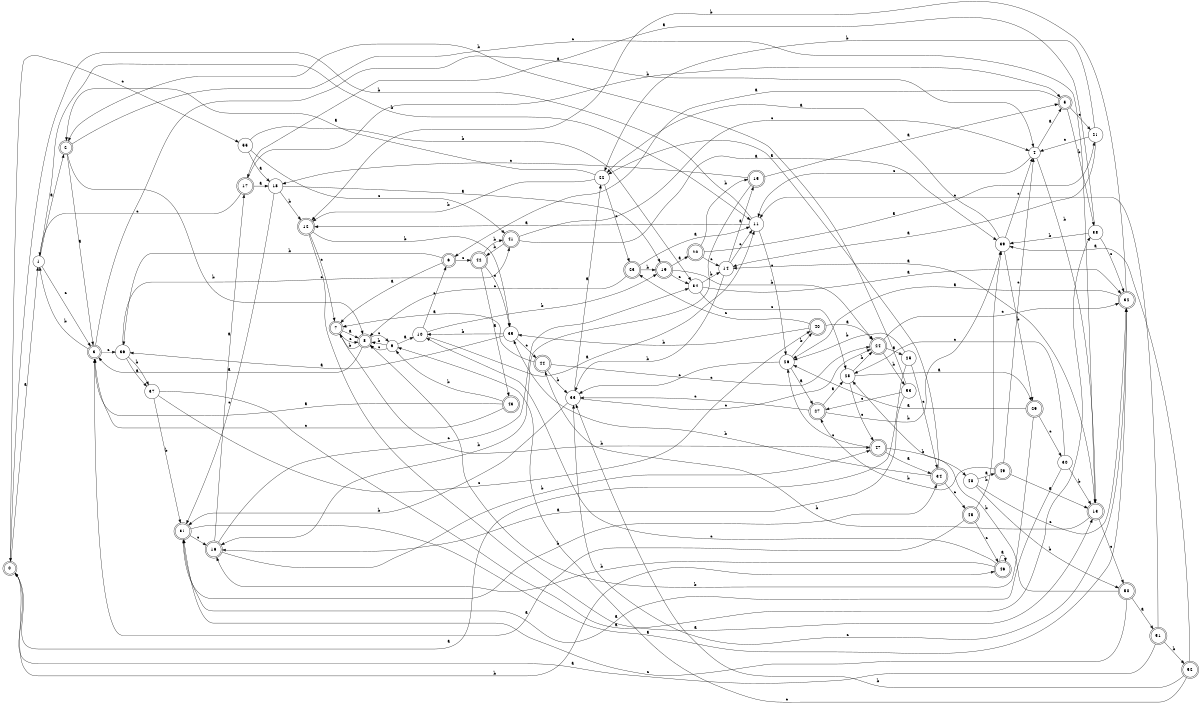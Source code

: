 digraph n45_7 {
__start0 [label="" shape="none"];

rankdir=LR;
size="8,5";

s0 [style="rounded,filled", color="black", fillcolor="white" shape="doublecircle", label="0"];
s1 [style="filled", color="black", fillcolor="white" shape="circle", label="1"];
s2 [style="rounded,filled", color="black", fillcolor="white" shape="doublecircle", label="2"];
s3 [style="rounded,filled", color="black", fillcolor="white" shape="doublecircle", label="3"];
s4 [style="filled", color="black", fillcolor="white" shape="circle", label="4"];
s5 [style="rounded,filled", color="black", fillcolor="white" shape="doublecircle", label="5"];
s6 [style="rounded,filled", color="black", fillcolor="white" shape="doublecircle", label="6"];
s7 [style="rounded,filled", color="black", fillcolor="white" shape="doublecircle", label="7"];
s8 [style="rounded,filled", color="black", fillcolor="white" shape="doublecircle", label="8"];
s9 [style="filled", color="black", fillcolor="white" shape="circle", label="9"];
s10 [style="filled", color="black", fillcolor="white" shape="circle", label="10"];
s11 [style="filled", color="black", fillcolor="white" shape="circle", label="11"];
s12 [style="rounded,filled", color="black", fillcolor="white" shape="doublecircle", label="12"];
s13 [style="rounded,filled", color="black", fillcolor="white" shape="doublecircle", label="13"];
s14 [style="filled", color="black", fillcolor="white" shape="circle", label="14"];
s15 [style="rounded,filled", color="black", fillcolor="white" shape="doublecircle", label="15"];
s16 [style="rounded,filled", color="black", fillcolor="white" shape="doublecircle", label="16"];
s17 [style="rounded,filled", color="black", fillcolor="white" shape="doublecircle", label="17"];
s18 [style="filled", color="black", fillcolor="white" shape="circle", label="18"];
s19 [style="rounded,filled", color="black", fillcolor="white" shape="doublecircle", label="19"];
s20 [style="rounded,filled", color="black", fillcolor="white" shape="doublecircle", label="20"];
s21 [style="filled", color="black", fillcolor="white" shape="circle", label="21"];
s22 [style="filled", color="black", fillcolor="white" shape="circle", label="22"];
s23 [style="rounded,filled", color="black", fillcolor="white" shape="doublecircle", label="23"];
s24 [style="rounded,filled", color="black", fillcolor="white" shape="doublecircle", label="24"];
s25 [style="filled", color="black", fillcolor="white" shape="circle", label="25"];
s26 [style="filled", color="black", fillcolor="white" shape="circle", label="26"];
s27 [style="rounded,filled", color="black", fillcolor="white" shape="doublecircle", label="27"];
s28 [style="filled", color="black", fillcolor="white" shape="circle", label="28"];
s29 [style="rounded,filled", color="black", fillcolor="white" shape="doublecircle", label="29"];
s30 [style="filled", color="black", fillcolor="white" shape="circle", label="30"];
s31 [style="rounded,filled", color="black", fillcolor="white" shape="doublecircle", label="31"];
s32 [style="rounded,filled", color="black", fillcolor="white" shape="doublecircle", label="32"];
s33 [style="filled", color="black", fillcolor="white" shape="circle", label="33"];
s34 [style="rounded,filled", color="black", fillcolor="white" shape="doublecircle", label="34"];
s35 [style="filled", color="black", fillcolor="white" shape="circle", label="35"];
s36 [style="filled", color="black", fillcolor="white" shape="circle", label="36"];
s37 [style="filled", color="black", fillcolor="white" shape="circle", label="37"];
s38 [style="filled", color="black", fillcolor="white" shape="circle", label="38"];
s39 [style="filled", color="black", fillcolor="white" shape="circle", label="39"];
s40 [style="rounded,filled", color="black", fillcolor="white" shape="doublecircle", label="40"];
s41 [style="rounded,filled", color="black", fillcolor="white" shape="doublecircle", label="41"];
s42 [style="rounded,filled", color="black", fillcolor="white" shape="doublecircle", label="42"];
s43 [style="rounded,filled", color="black", fillcolor="white" shape="doublecircle", label="43"];
s44 [style="rounded,filled", color="black", fillcolor="white" shape="doublecircle", label="44"];
s45 [style="rounded,filled", color="black", fillcolor="white" shape="doublecircle", label="45"];
s46 [style="rounded,filled", color="black", fillcolor="white" shape="doublecircle", label="46"];
s47 [style="rounded,filled", color="black", fillcolor="white" shape="doublecircle", label="47"];
s48 [style="filled", color="black", fillcolor="white" shape="circle", label="48"];
s49 [style="rounded,filled", color="black", fillcolor="white" shape="doublecircle", label="49"];
s50 [style="rounded,filled", color="black", fillcolor="white" shape="doublecircle", label="50"];
s51 [style="rounded,filled", color="black", fillcolor="white" shape="doublecircle", label="51"];
s52 [style="rounded,filled", color="black", fillcolor="white" shape="doublecircle", label="52"];
s53 [style="filled", color="black", fillcolor="white" shape="circle", label="53"];
s54 [style="filled", color="black", fillcolor="white" shape="circle", label="54"];
s55 [style="filled", color="black", fillcolor="white" shape="circle", label="55"];
s0 -> s1 [label="a"];
s0 -> s46 [label="b"];
s0 -> s55 [label="c"];
s1 -> s2 [label="a"];
s1 -> s11 [label="b"];
s1 -> s3 [label="c"];
s2 -> s3 [label="a"];
s2 -> s8 [label="b"];
s2 -> s13 [label="c"];
s3 -> s4 [label="a"];
s3 -> s1 [label="b"];
s3 -> s36 [label="c"];
s4 -> s5 [label="a"];
s4 -> s13 [label="b"];
s4 -> s11 [label="c"];
s5 -> s6 [label="a"];
s5 -> s38 [label="b"];
s5 -> s21 [label="c"];
s6 -> s7 [label="a"];
s6 -> s36 [label="b"];
s6 -> s42 [label="c"];
s7 -> s8 [label="a"];
s7 -> s47 [label="b"];
s7 -> s8 [label="c"];
s8 -> s3 [label="a"];
s8 -> s7 [label="b"];
s8 -> s9 [label="c"];
s9 -> s10 [label="a"];
s9 -> s8 [label="b"];
s9 -> s8 [label="c"];
s10 -> s11 [label="a"];
s10 -> s19 [label="b"];
s10 -> s6 [label="c"];
s11 -> s12 [label="a"];
s11 -> s0 [label="b"];
s11 -> s26 [label="c"];
s12 -> s13 [label="a"];
s12 -> s35 [label="b"];
s12 -> s7 [label="c"];
s13 -> s14 [label="a"];
s13 -> s44 [label="b"];
s13 -> s50 [label="c"];
s14 -> s15 [label="a"];
s14 -> s33 [label="b"];
s14 -> s11 [label="c"];
s15 -> s5 [label="a"];
s15 -> s16 [label="b"];
s15 -> s18 [label="c"];
s16 -> s17 [label="a"];
s16 -> s47 [label="b"];
s16 -> s54 [label="c"];
s17 -> s18 [label="a"];
s17 -> s5 [label="b"];
s17 -> s1 [label="c"];
s18 -> s19 [label="a"];
s18 -> s12 [label="b"];
s18 -> s31 [label="c"];
s19 -> s20 [label="a"];
s19 -> s24 [label="b"];
s19 -> s54 [label="c"];
s20 -> s21 [label="a"];
s20 -> s15 [label="b"];
s20 -> s14 [label="c"];
s21 -> s14 [label="a"];
s21 -> s22 [label="b"];
s21 -> s4 [label="c"];
s22 -> s2 [label="a"];
s22 -> s12 [label="b"];
s22 -> s23 [label="c"];
s23 -> s11 [label="a"];
s23 -> s19 [label="b"];
s23 -> s8 [label="c"];
s24 -> s25 [label="a"];
s24 -> s53 [label="b"];
s24 -> s32 [label="c"];
s25 -> s0 [label="a"];
s25 -> s26 [label="b"];
s25 -> s34 [label="c"];
s26 -> s27 [label="a"];
s26 -> s40 [label="b"];
s26 -> s33 [label="c"];
s27 -> s28 [label="a"];
s27 -> s39 [label="b"];
s27 -> s33 [label="c"];
s28 -> s29 [label="a"];
s28 -> s24 [label="b"];
s28 -> s47 [label="c"];
s29 -> s26 [label="a"];
s29 -> s8 [label="b"];
s29 -> s30 [label="c"];
s30 -> s31 [label="a"];
s30 -> s13 [label="b"];
s30 -> s28 [label="c"];
s31 -> s32 [label="a"];
s31 -> s34 [label="b"];
s31 -> s16 [label="c"];
s32 -> s26 [label="a"];
s32 -> s12 [label="b"];
s32 -> s33 [label="c"];
s33 -> s22 [label="a"];
s33 -> s31 [label="b"];
s33 -> s24 [label="c"];
s34 -> s22 [label="a"];
s34 -> s35 [label="b"];
s34 -> s45 [label="c"];
s35 -> s36 [label="a"];
s35 -> s10 [label="b"];
s35 -> s44 [label="c"];
s36 -> s37 [label="a"];
s36 -> s37 [label="b"];
s36 -> s41 [label="c"];
s37 -> s38 [label="a"];
s37 -> s31 [label="b"];
s37 -> s40 [label="c"];
s38 -> s17 [label="a"];
s38 -> s39 [label="b"];
s38 -> s32 [label="c"];
s39 -> s22 [label="a"];
s39 -> s29 [label="b"];
s39 -> s4 [label="c"];
s40 -> s24 [label="a"];
s40 -> s35 [label="b"];
s40 -> s23 [label="c"];
s41 -> s39 [label="a"];
s41 -> s42 [label="b"];
s41 -> s4 [label="c"];
s42 -> s43 [label="a"];
s42 -> s41 [label="b"];
s42 -> s35 [label="c"];
s43 -> s3 [label="a"];
s43 -> s9 [label="b"];
s43 -> s3 [label="c"];
s44 -> s7 [label="a"];
s44 -> s33 [label="b"];
s44 -> s24 [label="c"];
s45 -> s3 [label="a"];
s45 -> s39 [label="b"];
s45 -> s46 [label="c"];
s46 -> s46 [label="a"];
s46 -> s16 [label="b"];
s46 -> s10 [label="c"];
s47 -> s34 [label="a"];
s47 -> s48 [label="b"];
s47 -> s26 [label="c"];
s48 -> s49 [label="a"];
s48 -> s50 [label="b"];
s48 -> s32 [label="c"];
s49 -> s13 [label="a"];
s49 -> s27 [label="b"];
s49 -> s4 [label="c"];
s50 -> s51 [label="a"];
s50 -> s28 [label="b"];
s50 -> s31 [label="c"];
s51 -> s0 [label="a"];
s51 -> s52 [label="b"];
s51 -> s11 [label="c"];
s52 -> s39 [label="a"];
s52 -> s33 [label="b"];
s52 -> s9 [label="c"];
s53 -> s16 [label="a"];
s53 -> s2 [label="b"];
s53 -> s27 [label="c"];
s54 -> s32 [label="a"];
s54 -> s14 [label="b"];
s54 -> s28 [label="c"];
s55 -> s18 [label="a"];
s55 -> s54 [label="b"];
s55 -> s41 [label="c"];

}